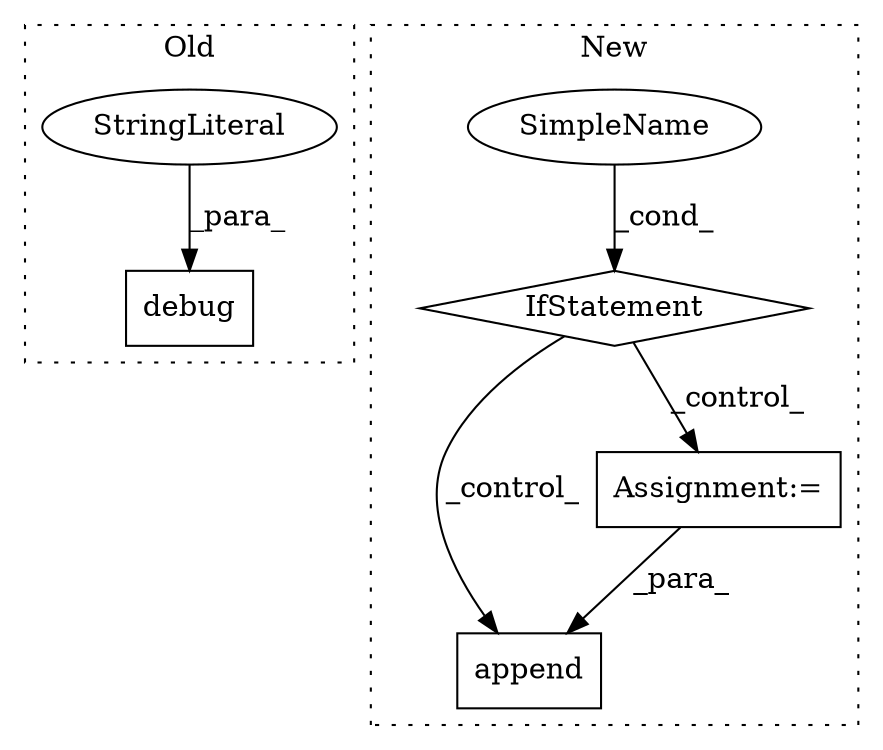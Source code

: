 digraph G {
subgraph cluster0 {
1 [label="debug" a="32" s="10836,10910" l="6,1" shape="box"];
3 [label="StringLiteral" a="45" s="10842" l="46" shape="ellipse"];
label = "Old";
style="dotted";
}
subgraph cluster1 {
2 [label="append" a="32" s="11175,11214" l="7,1" shape="box"];
4 [label="Assignment:=" a="7" s="10972" l="1" shape="box"];
5 [label="SimpleName" a="42" s="" l="" shape="ellipse"];
6 [label="IfStatement" a="25" s="10863,10878" l="4,2" shape="diamond"];
label = "New";
style="dotted";
}
3 -> 1 [label="_para_"];
4 -> 2 [label="_para_"];
5 -> 6 [label="_cond_"];
6 -> 2 [label="_control_"];
6 -> 4 [label="_control_"];
}